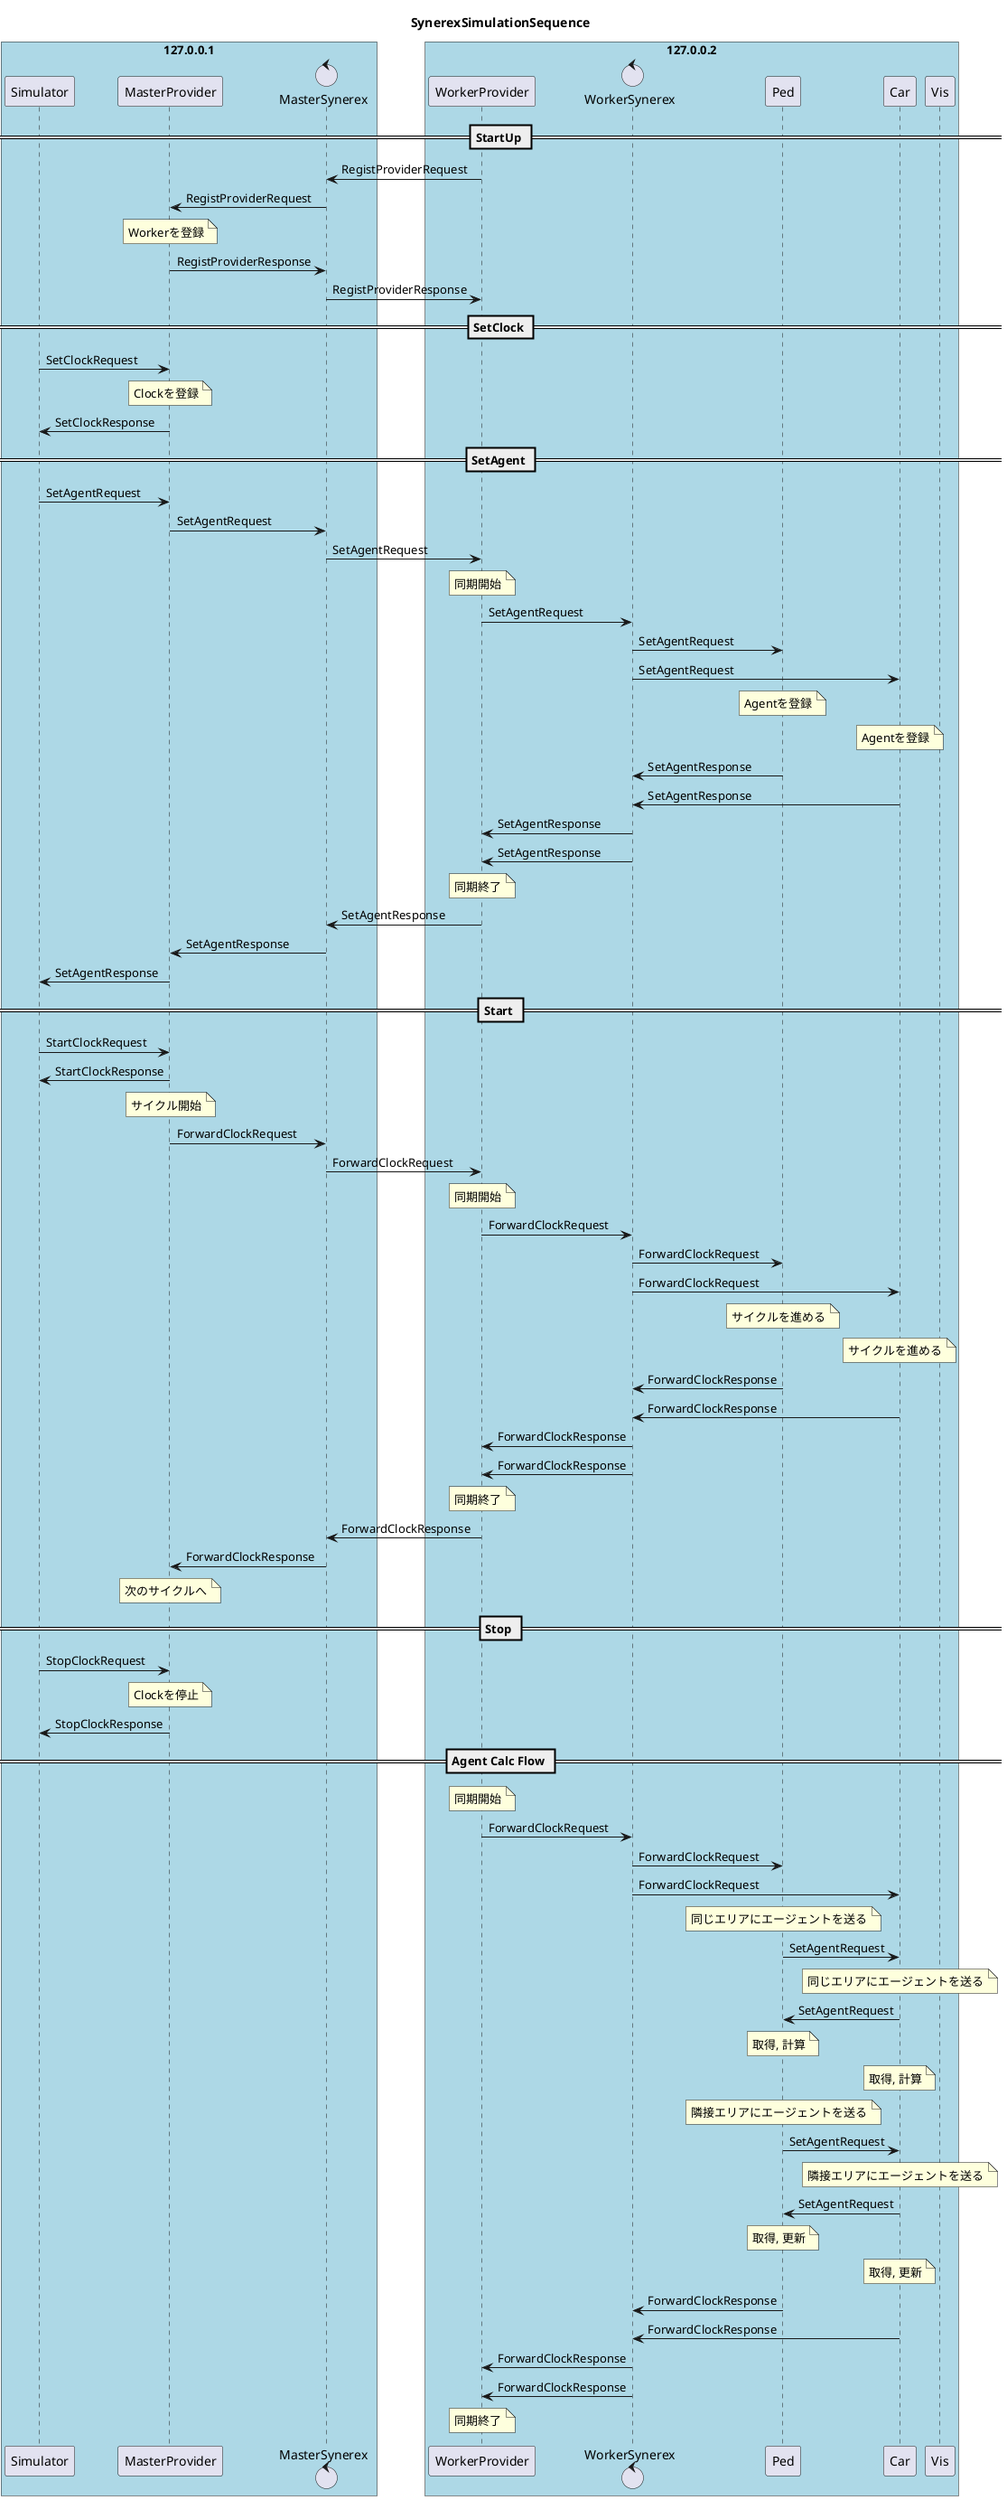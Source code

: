 

@startuml

'12/23までに行うこと'
'Todo: geojson通りに壁を設置する'
'FIX: エージェントの動きがおかしい'
'Todo: geojson内にエージェントをランダムに設置'
'Todo: geojson内のランダムな地点へ移動'
'FIX: Pedestrianを停止するとscenarioまで停止してしまう'
'Todo: daemon,モニタ上で操作できるようにする'
'Todo: 連携するエリアの大きさプロバイダ数の自動調整'

'2/3-
'Todo: StartUp OK
'Todo: SetClock
'Todo: SetAgents
'Todo: Start

'http://plantuml.com/ja/guide'


title SynerexSimulationSequence


box "127.0.0.1" #LightBlue
participant Simulator
participant MasterProvider
control MasterSynerex
end box 

box "127.0.0.2" #LightBlue
participant WorkerProvider
control WorkerSynerex
participant Ped
participant Car
participant Vis
end box 

== StartUp ==
WorkerProvider->MasterSynerex: RegistProviderRequest
MasterSynerex->MasterProvider: RegistProviderRequest
note over MasterProvider: Workerを登録
MasterProvider->MasterSynerex: RegistProviderResponse
MasterSynerex->WorkerProvider: RegistProviderResponse

== SetClock ==
Simulator->MasterProvider: SetClockRequest
note over MasterProvider: Clockを登録
MasterProvider->Simulator: SetClockResponse

== SetAgent ==
Simulator->MasterProvider: SetAgentRequest
MasterProvider->MasterSynerex: SetAgentRequest
MasterSynerex->WorkerProvider: SetAgentRequest

note over WorkerProvider: 同期開始
WorkerProvider->WorkerSynerex: SetAgentRequest
WorkerSynerex->Ped: SetAgentRequest
WorkerSynerex->Car: SetAgentRequest
note over Ped: Agentを登録
note over Car: Agentを登録
Ped->WorkerSynerex: SetAgentResponse
Car->WorkerSynerex: SetAgentResponse
WorkerSynerex->WorkerProvider: SetAgentResponse
WorkerSynerex->WorkerProvider: SetAgentResponse
note over WorkerProvider: 同期終了

WorkerProvider->MasterSynerex: SetAgentResponse
MasterSynerex->MasterProvider: SetAgentResponse
MasterProvider->Simulator: SetAgentResponse

== Start ==
Simulator->MasterProvider: StartClockRequest
MasterProvider->Simulator: StartClockResponse

note over MasterProvider: サイクル開始
MasterProvider->MasterSynerex: ForwardClockRequest
MasterSynerex->WorkerProvider: ForwardClockRequest

note over WorkerProvider: 同期開始
WorkerProvider->WorkerSynerex: ForwardClockRequest
WorkerSynerex->Ped: ForwardClockRequest
WorkerSynerex->Car: ForwardClockRequest
note over Ped: サイクルを進める
note over Car: サイクルを進める
Ped->WorkerSynerex: ForwardClockResponse
Car->WorkerSynerex: ForwardClockResponse
WorkerSynerex->WorkerProvider: ForwardClockResponse
WorkerSynerex->WorkerProvider: ForwardClockResponse
note over WorkerProvider: 同期終了

WorkerProvider->MasterSynerex: ForwardClockResponse
MasterSynerex->MasterProvider: ForwardClockResponse
note over MasterProvider: 次のサイクルへ

== Stop ==
Simulator->MasterProvider: StopClockRequest
note over MasterProvider: Clockを停止
MasterProvider->Simulator: StopClockResponse

== Agent Calc Flow ==

note over WorkerProvider: 同期開始
WorkerProvider->WorkerSynerex: ForwardClockRequest
WorkerSynerex->Ped: ForwardClockRequest
WorkerSynerex->Car: ForwardClockRequest

note over Ped: 同じエリアにエージェントを送る
Ped->Car: SetAgentRequest
note over Car: 同じエリアにエージェントを送る
Car->Ped: SetAgentRequest
note over Ped: 取得, 計算
note over Car: 取得, 計算
note over Ped: 隣接エリアにエージェントを送る
Ped->Car: SetAgentRequest
note over Car: 隣接エリアにエージェントを送る
Car->Ped: SetAgentRequest
note over Ped: 取得, 更新
note over Car: 取得, 更新

Ped->WorkerSynerex: ForwardClockResponse
Car->WorkerSynerex: ForwardClockResponse
WorkerSynerex->WorkerProvider: ForwardClockResponse
WorkerSynerex->WorkerProvider: ForwardClockResponse
note over WorkerProvider: 同期終了

@enduml

'必要なPubsub'
'RegistProviderRequest'
'RegistProviderResponse'
'SetClockRequest'
'SetClockResponse'
'SetAgentRequest'
'SetAgentResponse'
'StartClockRequest'
'StartClockResponse'
'ForwardClockRequest'
'ForwardClockRequest'
'StopClockRequest'
'StopClockResponse'